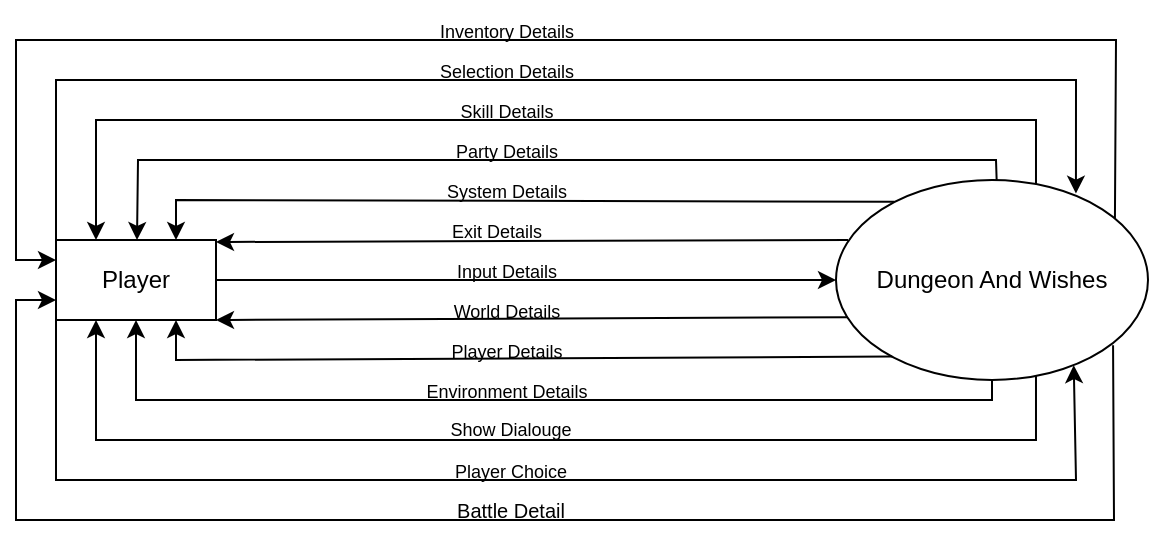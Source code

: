 <mxfile version="25.0.3">
  <diagram name="Page-1" id="9jJPjfJ8PGhLk4FIcnr4">
    <mxGraphModel dx="910" dy="490" grid="1" gridSize="10" guides="1" tooltips="1" connect="1" arrows="1" fold="1" page="1" pageScale="1" pageWidth="827" pageHeight="1169" math="0" shadow="0">
      <root>
        <mxCell id="0" />
        <mxCell id="1" parent="0" />
        <mxCell id="QfcRt_3EZH4ZvAUpnSrQ-1" value="Dungeon And Wishes" style="ellipse;whiteSpace=wrap;html=1;" vertex="1" parent="1">
          <mxGeometry x="470" y="130" width="156" height="100" as="geometry" />
        </mxCell>
        <mxCell id="QfcRt_3EZH4ZvAUpnSrQ-2" value="Player" style="rounded=0;whiteSpace=wrap;html=1;" vertex="1" parent="1">
          <mxGeometry x="80" y="160" width="80" height="40" as="geometry" />
        </mxCell>
        <mxCell id="QfcRt_3EZH4ZvAUpnSrQ-3" value="" style="endArrow=classic;html=1;rounded=0;entryX=0;entryY=0.5;entryDx=0;entryDy=0;" edge="1" parent="1" target="QfcRt_3EZH4ZvAUpnSrQ-1">
          <mxGeometry width="50" height="50" relative="1" as="geometry">
            <mxPoint x="160" y="180" as="sourcePoint" />
            <mxPoint x="210" y="130" as="targetPoint" />
          </mxGeometry>
        </mxCell>
        <mxCell id="QfcRt_3EZH4ZvAUpnSrQ-6" value="&lt;font style=&quot;font-size: 9px;&quot;&gt;Input Details&lt;/font&gt;" style="text;html=1;align=center;verticalAlign=middle;resizable=0;points=[];autosize=1;strokeColor=none;fillColor=none;" vertex="1" parent="1">
          <mxGeometry x="270" y="160" width="70" height="30" as="geometry" />
        </mxCell>
        <mxCell id="QfcRt_3EZH4ZvAUpnSrQ-7" value="&lt;font style=&quot;font-size: 9px;&quot;&gt;Player Details&lt;/font&gt;" style="text;html=1;align=center;verticalAlign=middle;resizable=0;points=[];autosize=1;strokeColor=none;fillColor=none;" vertex="1" parent="1">
          <mxGeometry x="265" y="200" width="80" height="30" as="geometry" />
        </mxCell>
        <mxCell id="QfcRt_3EZH4ZvAUpnSrQ-8" value="&lt;font style=&quot;font-size: 9px;&quot;&gt;World Details&lt;/font&gt;" style="text;html=1;align=center;verticalAlign=middle;resizable=0;points=[];autosize=1;strokeColor=none;fillColor=none;" vertex="1" parent="1">
          <mxGeometry x="265" y="180" width="80" height="30" as="geometry" />
        </mxCell>
        <mxCell id="QfcRt_3EZH4ZvAUpnSrQ-9" value="" style="endArrow=classic;html=1;rounded=0;entryX=1;entryY=0.75;entryDx=0;entryDy=0;exitX=0.037;exitY=0.686;exitDx=0;exitDy=0;exitPerimeter=0;" edge="1" parent="1" source="QfcRt_3EZH4ZvAUpnSrQ-1">
          <mxGeometry width="50" height="50" relative="1" as="geometry">
            <mxPoint x="324.5" y="200" as="sourcePoint" />
            <mxPoint x="160" y="200" as="targetPoint" />
          </mxGeometry>
        </mxCell>
        <mxCell id="QfcRt_3EZH4ZvAUpnSrQ-10" value="" style="endArrow=classic;html=1;rounded=0;entryX=0.75;entryY=1;entryDx=0;entryDy=0;exitX=0.18;exitY=0.883;exitDx=0;exitDy=0;exitPerimeter=0;" edge="1" parent="1" source="QfcRt_3EZH4ZvAUpnSrQ-1" target="QfcRt_3EZH4ZvAUpnSrQ-2">
          <mxGeometry width="50" height="50" relative="1" as="geometry">
            <mxPoint x="500" y="219" as="sourcePoint" />
            <mxPoint x="147" y="221" as="targetPoint" />
            <Array as="points">
              <mxPoint x="140" y="220" />
            </Array>
          </mxGeometry>
        </mxCell>
        <mxCell id="QfcRt_3EZH4ZvAUpnSrQ-11" value="&lt;font style=&quot;font-size: 9px;&quot;&gt;Exit Details&lt;/font&gt;" style="text;html=1;align=center;verticalAlign=middle;resizable=0;points=[];autosize=1;strokeColor=none;fillColor=none;rotation=0;" vertex="1" parent="1">
          <mxGeometry x="265" y="140" width="70" height="30" as="geometry" />
        </mxCell>
        <mxCell id="QfcRt_3EZH4ZvAUpnSrQ-12" value="" style="endArrow=classic;html=1;rounded=0;entryX=1;entryY=0.75;entryDx=0;entryDy=0;exitX=0.037;exitY=0.686;exitDx=0;exitDy=0;exitPerimeter=0;" edge="1" parent="1">
          <mxGeometry width="50" height="50" relative="1" as="geometry">
            <mxPoint x="476" y="160" as="sourcePoint" />
            <mxPoint x="160" y="161" as="targetPoint" />
          </mxGeometry>
        </mxCell>
        <mxCell id="QfcRt_3EZH4ZvAUpnSrQ-13" value="&lt;font style=&quot;font-size: 9px;&quot;&gt;System Details&lt;/font&gt;" style="text;html=1;align=center;verticalAlign=middle;resizable=0;points=[];autosize=1;strokeColor=none;fillColor=none;rotation=0;" vertex="1" parent="1">
          <mxGeometry x="265" y="120" width="80" height="30" as="geometry" />
        </mxCell>
        <mxCell id="QfcRt_3EZH4ZvAUpnSrQ-14" value="" style="endArrow=classic;html=1;rounded=0;entryX=0.75;entryY=0;entryDx=0;entryDy=0;exitX=0.187;exitY=0.109;exitDx=0;exitDy=0;exitPerimeter=0;" edge="1" parent="1" source="QfcRt_3EZH4ZvAUpnSrQ-1" target="QfcRt_3EZH4ZvAUpnSrQ-2">
          <mxGeometry width="50" height="50" relative="1" as="geometry">
            <mxPoint x="498" y="138" as="sourcePoint" />
            <mxPoint x="140" y="120" as="targetPoint" />
            <Array as="points">
              <mxPoint x="140" y="140" />
            </Array>
          </mxGeometry>
        </mxCell>
        <mxCell id="QfcRt_3EZH4ZvAUpnSrQ-15" value="" style="endArrow=classic;html=1;rounded=0;entryX=0.75;entryY=0;entryDx=0;entryDy=0;exitX=0.515;exitY=0.004;exitDx=0;exitDy=0;exitPerimeter=0;" edge="1" parent="1" source="QfcRt_3EZH4ZvAUpnSrQ-1">
          <mxGeometry width="50" height="50" relative="1" as="geometry">
            <mxPoint x="550" y="120" as="sourcePoint" />
            <mxPoint x="120.5" y="160" as="targetPoint" />
            <Array as="points">
              <mxPoint x="550" y="120" />
              <mxPoint x="121" y="120" />
            </Array>
          </mxGeometry>
        </mxCell>
        <mxCell id="QfcRt_3EZH4ZvAUpnSrQ-16" value="&lt;font style=&quot;font-size: 9px;&quot;&gt;Party Details&lt;/font&gt;" style="text;html=1;align=center;verticalAlign=middle;resizable=0;points=[];autosize=1;strokeColor=none;fillColor=none;rotation=0;" vertex="1" parent="1">
          <mxGeometry x="270" y="100" width="70" height="30" as="geometry" />
        </mxCell>
        <mxCell id="QfcRt_3EZH4ZvAUpnSrQ-17" value="" style="endArrow=classic;html=1;rounded=0;entryX=0.5;entryY=1;entryDx=0;entryDy=0;exitX=0.5;exitY=1;exitDx=0;exitDy=0;" edge="1" parent="1" source="QfcRt_3EZH4ZvAUpnSrQ-1" target="QfcRt_3EZH4ZvAUpnSrQ-2">
          <mxGeometry width="50" height="50" relative="1" as="geometry">
            <mxPoint x="549.5" y="250" as="sourcePoint" />
            <mxPoint x="120" y="280" as="targetPoint" />
            <Array as="points">
              <mxPoint x="548" y="240" />
              <mxPoint x="120" y="240" />
            </Array>
          </mxGeometry>
        </mxCell>
        <mxCell id="QfcRt_3EZH4ZvAUpnSrQ-18" value="&lt;font style=&quot;font-size: 9px;&quot;&gt;Environment Details&lt;/font&gt;" style="text;html=1;align=center;verticalAlign=middle;resizable=0;points=[];autosize=1;strokeColor=none;fillColor=none;rotation=0;" vertex="1" parent="1">
          <mxGeometry x="255" y="220" width="100" height="30" as="geometry" />
        </mxCell>
        <mxCell id="QfcRt_3EZH4ZvAUpnSrQ-19" value="" style="endArrow=classic;html=1;rounded=0;entryX=0.25;entryY=1;entryDx=0;entryDy=0;exitX=0.641;exitY=0.978;exitDx=0;exitDy=0;exitPerimeter=0;" edge="1" parent="1" source="QfcRt_3EZH4ZvAUpnSrQ-1" target="QfcRt_3EZH4ZvAUpnSrQ-2">
          <mxGeometry width="50" height="50" relative="1" as="geometry">
            <mxPoint x="558" y="245" as="sourcePoint" />
            <mxPoint x="130" y="215" as="targetPoint" />
            <Array as="points">
              <mxPoint x="570" y="260" />
              <mxPoint x="100" y="260" />
            </Array>
          </mxGeometry>
        </mxCell>
        <mxCell id="QfcRt_3EZH4ZvAUpnSrQ-20" value="&lt;font style=&quot;font-size: 9px;&quot;&gt;Show Dialouge&lt;/font&gt;" style="text;html=1;align=center;verticalAlign=middle;resizable=0;points=[];autosize=1;strokeColor=none;fillColor=none;rotation=0;" vertex="1" parent="1">
          <mxGeometry x="267" y="239" width="80" height="30" as="geometry" />
        </mxCell>
        <mxCell id="QfcRt_3EZH4ZvAUpnSrQ-21" value="" style="endArrow=classic;html=1;rounded=0;entryX=0.75;entryY=0;entryDx=0;entryDy=0;exitX=0.641;exitY=0.023;exitDx=0;exitDy=0;exitPerimeter=0;" edge="1" parent="1" source="QfcRt_3EZH4ZvAUpnSrQ-1">
          <mxGeometry width="50" height="50" relative="1" as="geometry">
            <mxPoint x="570" y="130" as="sourcePoint" />
            <mxPoint x="100" y="160" as="targetPoint" />
            <Array as="points">
              <mxPoint x="570" y="100" />
              <mxPoint x="100" y="100" />
            </Array>
          </mxGeometry>
        </mxCell>
        <mxCell id="QfcRt_3EZH4ZvAUpnSrQ-22" value="&lt;font style=&quot;font-size: 9px;&quot;&gt;Skill Details&lt;/font&gt;" style="text;html=1;align=center;verticalAlign=middle;resizable=0;points=[];autosize=1;strokeColor=none;fillColor=none;rotation=0;" vertex="1" parent="1">
          <mxGeometry x="270" y="80" width="70" height="30" as="geometry" />
        </mxCell>
        <mxCell id="QfcRt_3EZH4ZvAUpnSrQ-23" value="" style="endArrow=classic;html=1;rounded=0;entryX=0.769;entryY=0.068;entryDx=0;entryDy=0;exitX=0;exitY=0;exitDx=0;exitDy=0;entryPerimeter=0;" edge="1" parent="1" source="QfcRt_3EZH4ZvAUpnSrQ-2" target="QfcRt_3EZH4ZvAUpnSrQ-1">
          <mxGeometry width="50" height="50" relative="1" as="geometry">
            <mxPoint x="130" y="70" as="sourcePoint" />
            <mxPoint x="440" y="70" as="targetPoint" />
            <Array as="points">
              <mxPoint x="80" y="80" />
              <mxPoint x="590" y="80" />
            </Array>
          </mxGeometry>
        </mxCell>
        <mxCell id="QfcRt_3EZH4ZvAUpnSrQ-24" value="&lt;font style=&quot;font-size: 9px;&quot;&gt;Selection Details&lt;/font&gt;" style="text;html=1;align=center;verticalAlign=middle;resizable=0;points=[];autosize=1;strokeColor=none;fillColor=none;rotation=0;" vertex="1" parent="1">
          <mxGeometry x="260" y="60" width="90" height="30" as="geometry" />
        </mxCell>
        <mxCell id="QfcRt_3EZH4ZvAUpnSrQ-26" value="" style="endArrow=classic;html=1;rounded=0;entryX=0.762;entryY=0.926;entryDx=0;entryDy=0;exitX=0;exitY=1;exitDx=0;exitDy=0;entryPerimeter=0;" edge="1" parent="1" source="QfcRt_3EZH4ZvAUpnSrQ-2" target="QfcRt_3EZH4ZvAUpnSrQ-1">
          <mxGeometry width="50" height="50" relative="1" as="geometry">
            <mxPoint x="80" y="360" as="sourcePoint" />
            <mxPoint x="587" y="337" as="targetPoint" />
            <Array as="points">
              <mxPoint x="80" y="280" />
              <mxPoint x="590" y="280" />
            </Array>
          </mxGeometry>
        </mxCell>
        <mxCell id="QfcRt_3EZH4ZvAUpnSrQ-27" value="&lt;font style=&quot;font-size: 9px;&quot;&gt;Player Choice&lt;/font&gt;" style="text;html=1;align=center;verticalAlign=middle;resizable=0;points=[];autosize=1;strokeColor=none;fillColor=none;rotation=0;" vertex="1" parent="1">
          <mxGeometry x="267" y="260" width="80" height="30" as="geometry" />
        </mxCell>
        <mxCell id="QfcRt_3EZH4ZvAUpnSrQ-28" value="" style="endArrow=classic;html=1;rounded=0;entryX=0;entryY=0.25;entryDx=0;entryDy=0;exitX=0.894;exitY=0.191;exitDx=0;exitDy=0;exitPerimeter=0;" edge="1" parent="1" source="QfcRt_3EZH4ZvAUpnSrQ-1" target="QfcRt_3EZH4ZvAUpnSrQ-2">
          <mxGeometry width="50" height="50" relative="1" as="geometry">
            <mxPoint x="580" y="92" as="sourcePoint" />
            <mxPoint x="110" y="120" as="targetPoint" />
            <Array as="points">
              <mxPoint x="610" y="60" />
              <mxPoint x="60" y="60" />
              <mxPoint x="60" y="170" />
            </Array>
          </mxGeometry>
        </mxCell>
        <mxCell id="QfcRt_3EZH4ZvAUpnSrQ-29" value="&lt;font style=&quot;font-size: 9px;&quot;&gt;Inventory Details&lt;/font&gt;" style="text;html=1;align=center;verticalAlign=middle;resizable=0;points=[];autosize=1;strokeColor=none;fillColor=none;rotation=0;" vertex="1" parent="1">
          <mxGeometry x="260" y="40" width="90" height="30" as="geometry" />
        </mxCell>
        <mxCell id="QfcRt_3EZH4ZvAUpnSrQ-30" value="" style="endArrow=classic;html=1;rounded=0;entryX=0;entryY=0.75;entryDx=0;entryDy=0;exitX=0.888;exitY=0.826;exitDx=0;exitDy=0;exitPerimeter=0;" edge="1" parent="1" source="QfcRt_3EZH4ZvAUpnSrQ-1" target="QfcRt_3EZH4ZvAUpnSrQ-2">
          <mxGeometry width="50" height="50" relative="1" as="geometry">
            <mxPoint x="609" y="402" as="sourcePoint" />
            <mxPoint x="90" y="430" as="targetPoint" />
            <Array as="points">
              <mxPoint x="609" y="300" />
              <mxPoint x="60" y="300" />
              <mxPoint x="60" y="190" />
            </Array>
          </mxGeometry>
        </mxCell>
        <mxCell id="QfcRt_3EZH4ZvAUpnSrQ-31" value="&lt;font size=&quot;1&quot;&gt;Battle Detail&lt;/font&gt;" style="text;html=1;align=center;verticalAlign=middle;resizable=0;points=[];autosize=1;strokeColor=none;fillColor=none;" vertex="1" parent="1">
          <mxGeometry x="267" y="280" width="80" height="30" as="geometry" />
        </mxCell>
      </root>
    </mxGraphModel>
  </diagram>
</mxfile>
